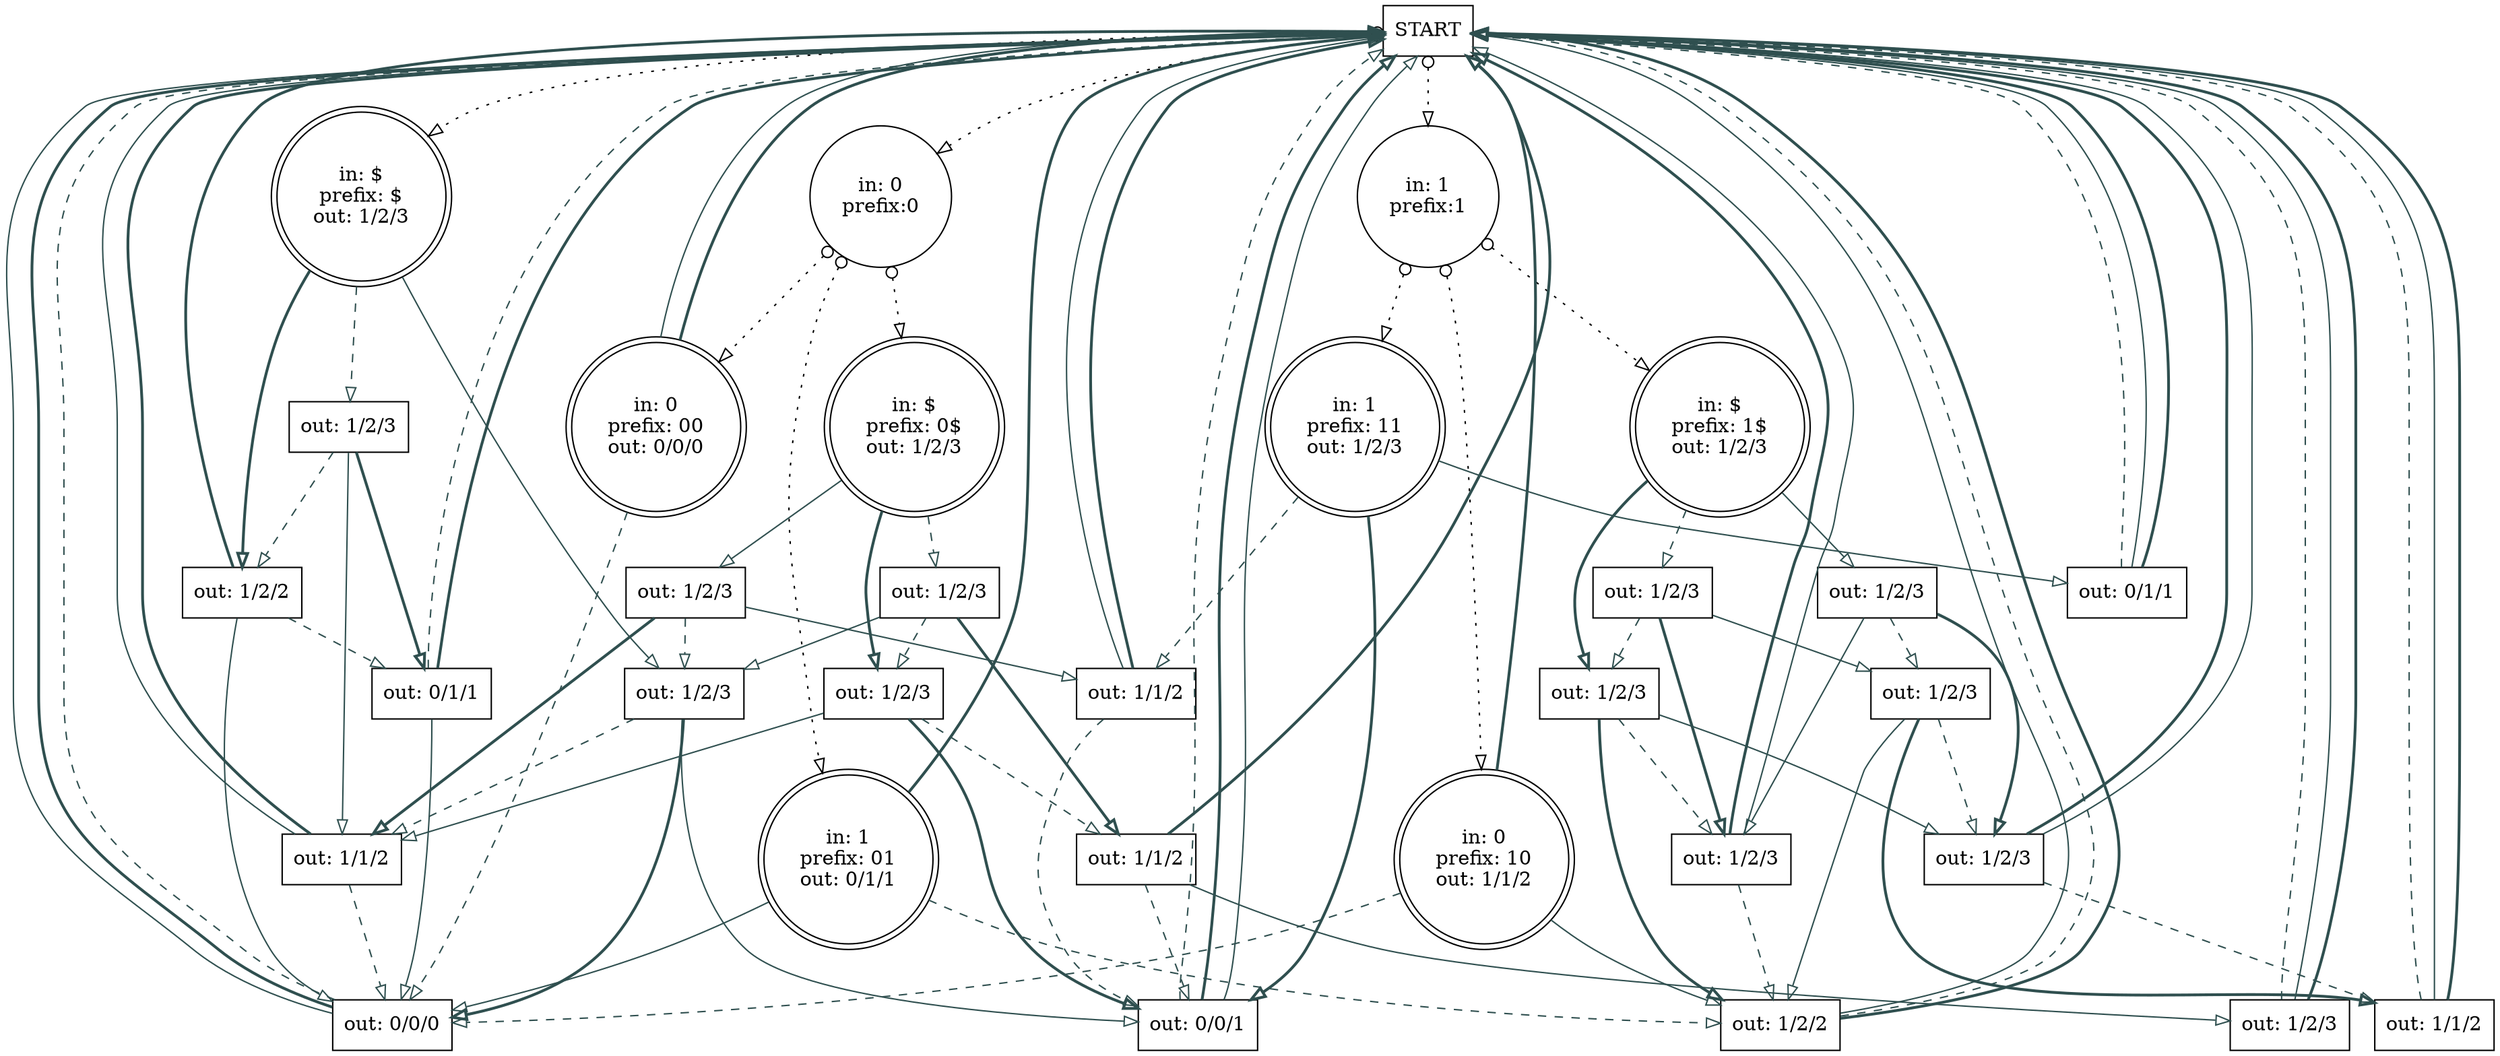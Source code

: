 digraph G {
 S [style=solid;shape=box;label="START"];
 P0 [style=solid;shape=circle;label="in: 0\nprefix:0"];
 P1 [style=solid;shape=circle;label="in: 1\nprefix:1"];
 Wx [style=solid;shape=doublecircle;label="in: $\nprefix: $\nout: 1/2/3"];
 W00 [style=solid;shape=doublecircle;label="in: 0\nprefix: 00\nout: 0/0/0"];
 W01 [style=solid;shape=doublecircle;label="in: 1\nprefix: 01\nout: 0/1/1"];
 W0x [style=solid;shape=doublecircle;label="in: $\nprefix: 0$\nout: 1/2/3"];
 W10 [style=solid;shape=doublecircle;label="in: 0\nprefix: 10\nout: 1/1/2"];
 W11 [style=solid;shape=doublecircle;label="in: 1\nprefix: 11\nout: 1/2/3"];
 W1x [style=solid;shape=doublecircle;label="in: $\nprefix: 1$\nout: 1/2/3"];
 C1 [style=solid;shape=box;label="out: 0/0/0"];
 C2 [style=solid;shape=box;label="out: 1/2/2"];
 C3 [style=solid;shape=box;label="out: 1/1/2"];
 C4 [style=solid;shape=box;label="out: 0/1/1"];
 C5 [style=solid;shape=box;label="out: 0/0/1"];
 C6 [style=solid;shape=box;label="out: 1/2/3"];
 C7 [style=solid;shape=box;label="out: 1/2/3"];
 C8 [style=solid;shape=box;label="out: 1/2/2"];
 C9 [style=solid;shape=box;label="out: 1/1/2"];
 C10 [style=solid;shape=box;label="out: 0/1/1"];
 C11 [style=solid;shape=box;label="out: 1/2/3"];
 C12 [style=solid;shape=box;label="out: 1/2/3"];
 C13 [style=solid;shape=box;label="out: 1/2/3"];
 C14 [style=solid;shape=box;label="out: 1/1/2"];
 C15 [style=solid;shape=box;label="out: 1/2/3"];
 C16 [style=solid;shape=box;label="out: 1/2/3"];
 C17 [style=solid;shape=box;label="out: 1/2/3"];
 C18 [style=solid;shape=box;label="out: 1/2/3"];
 C19 [style=solid;shape=box;label="out: 1/2/3"];
 C20 [style=solid;shape=box;label="out: 1/2/3"];
 C21 [style=solid;shape=box;label="out: 1/2/3"];
 C22 [style=solid;shape=box;label="out: 1/1/2"];
 S -> Wx [style=dotted;color=black;dir=both;arrowtail=odot;arrowhead=empty;];
 S -> P1 [style=dotted;color=black;dir=both;arrowtail=odot;arrowhead=empty;];
 S -> P0 [style=dotted;color=black;dir=both;arrowtail=odot;arrowhead=empty;];
 P0 -> W0x [style=dotted;color=black;dir=both;arrowtail=odot;arrowhead=empty;];
 P0 -> W00 [style=dotted;color=black;dir=both;arrowtail=odot;arrowhead=empty;];
 P0 -> W01 [style=dotted;color=black;dir=both;arrowtail=odot;arrowhead=empty;];
 P1 -> W1x [style=dotted;color=black;dir=both;arrowtail=odot;arrowhead=empty;];
 P1 -> W10 [style=dotted;color=black;dir=both;arrowtail=odot;arrowhead=empty;];
 P1 -> W11 [style=dotted;color=black;dir=both;arrowtail=odot;arrowhead=empty;];
 Wx -> C6 [style=dashed;color=darkslategray;arrowhead=empty;];
 Wx -> C7 [style=solid;color=darkslategray;arrowhead=empty;];
 Wx -> C8 [style=bold;color=darkslategray;arrowhead=empty;];
 W00 -> S [style=solid;color=darkslategray;arrowhead=empty;];
 W00 -> S [style=bold;color=darkslategray;arrowhead=empty;];
 W00 -> C1 [style=dashed;color=darkslategray;arrowhead=empty;];
 W01 -> C2 [style=dashed;color=darkslategray;arrowhead=empty;];
 W01 -> C1 [style=solid;color=darkslategray;arrowhead=empty;];
 W01 -> S [style=bold;color=darkslategray;arrowhead=empty;];
 W0x -> C11 [style=dashed;color=darkslategray;arrowhead=empty;];
 W0x -> C12 [style=solid;color=darkslategray;arrowhead=empty;];
 W0x -> C13 [style=bold;color=darkslategray;arrowhead=empty;];
 W10 -> S [style=bold;color=darkslategray;arrowhead=empty;];
 W10 -> C2 [style=solid;color=darkslategray;arrowhead=empty;];
 W10 -> C1 [style=dashed;color=darkslategray;arrowhead=empty;];
 W11 -> C5 [style=bold;color=darkslategray;arrowhead=empty;];
 W11 -> C3 [style=dashed;color=darkslategray;arrowhead=empty;];
 W11 -> C4 [style=solid;color=darkslategray;arrowhead=empty;];
 W1x -> C16 [style=dashed;color=darkslategray;arrowhead=empty;];
 W1x -> C17 [style=solid;color=darkslategray;arrowhead=empty;];
 W1x -> C18 [style=bold;color=darkslategray;arrowhead=empty;];
 C1 -> S [style=solid;color=darkslategray;arrowhead=empty;];
 C1 -> S [style=bold;color=darkslategray;arrowhead=empty;];
 C1 -> S [style=dashed;color=darkslategray;arrowhead=empty;];
 C2 -> S [style=solid;color=darkslategray;arrowhead=empty;];
 C2 -> S [style=dashed;color=darkslategray;arrowhead=empty;];
 C2 -> S [style=bold;color=darkslategray;arrowhead=empty;];
 C3 -> S [style=solid;color=darkslategray;arrowhead=empty;];
 C3 -> S [style=bold;color=darkslategray;arrowhead=empty;];
 C3 -> C5 [style=dashed;color=darkslategray;arrowhead=empty;];
 C4 -> S [style=dashed;color=darkslategray;arrowhead=empty;];
 C4 -> S [style=solid;color=darkslategray;arrowhead=empty;];
 C4 -> S [style=bold;color=darkslategray;arrowhead=empty;];
 C5 -> S [style=dashed;color=darkslategray;arrowhead=empty;];
 C5 -> S [style=bold;color=darkslategray;arrowhead=empty;];
 C5 -> S [style=solid;color=darkslategray;arrowhead=empty;];
 C6 -> C10 [style=bold;color=darkslategray;arrowhead=empty;];
 C6 -> C9 [style=solid;color=darkslategray;arrowhead=empty;];
 C6 -> C8 [style=dashed;color=darkslategray;arrowhead=empty;];
 C7 -> C1 [style=bold;color=darkslategray;arrowhead=empty;];
 C7 -> C5 [style=solid;color=darkslategray;arrowhead=empty;];
 C7 -> C9 [style=dashed;color=darkslategray;arrowhead=empty;];
 C8 -> S [style=bold;color=darkslategray;arrowhead=empty;];
 C8 -> C1 [style=solid;color=darkslategray;arrowhead=empty;];
 C8 -> C10 [style=dashed;color=darkslategray;arrowhead=empty;];
 C9 -> S [style=solid;color=darkslategray;arrowhead=empty;];
 C9 -> S [style=bold;color=darkslategray;arrowhead=empty;];
 C9 -> C1 [style=dashed;color=darkslategray;arrowhead=empty;];
 C10 -> C1 [style=solid;color=darkslategray;arrowhead=empty;];
 C10 -> S [style=dashed;color=darkslategray;arrowhead=empty;];
 C10 -> S [style=bold;color=darkslategray;arrowhead=empty;];
 C11 -> C7 [style=solid;color=darkslategray;arrowhead=empty;];
 C11 -> C13 [style=dashed;color=darkslategray;arrowhead=empty;];
 C11 -> C14 [style=bold;color=darkslategray;arrowhead=empty;];
 C12 -> C9 [style=bold;color=darkslategray;arrowhead=empty;];
 C12 -> C3 [style=solid;color=darkslategray;arrowhead=empty;];
 C12 -> C7 [style=dashed;color=darkslategray;arrowhead=empty;];
 C13 -> C14 [style=dashed;color=darkslategray;arrowhead=empty;];
 C13 -> C9 [style=solid;color=darkslategray;arrowhead=empty;];
 C13 -> C5 [style=bold;color=darkslategray;arrowhead=empty;];
 C14 -> C5 [style=dashed;color=darkslategray;arrowhead=empty;];
 C14 -> C15 [style=solid;color=darkslategray;arrowhead=empty;];
 C14 -> S [style=bold;color=darkslategray;arrowhead=empty;];
 C15 -> S [style=dashed;color=darkslategray;arrowhead=empty;];
 C15 -> S [style=solid;color=darkslategray;arrowhead=empty;];
 C15 -> S [style=bold;color=darkslategray;arrowhead=empty;];
 C16 -> C20 [style=bold;color=darkslategray;arrowhead=empty;];
 C16 -> C19 [style=solid;color=darkslategray;arrowhead=empty;];
 C16 -> C18 [style=dashed;color=darkslategray;arrowhead=empty;];
 C17 -> C19 [style=dashed;color=darkslategray;arrowhead=empty;];
 C17 -> C20 [style=solid;color=darkslategray;arrowhead=empty;];
 C17 -> C21 [style=bold;color=darkslategray;arrowhead=empty;];
 C18 -> C20 [style=dashed;color=darkslategray;arrowhead=empty;];
 C18 -> C21 [style=solid;color=darkslategray;arrowhead=empty;];
 C18 -> C2 [style=bold;color=darkslategray;arrowhead=empty;];
 C19 -> C22 [style=bold;color=darkslategray;arrowhead=empty;];
 C19 -> C21 [style=dashed;color=darkslategray;arrowhead=empty;];
 C19 -> C2 [style=solid;color=darkslategray;arrowhead=empty;];
 C20 -> S [style=bold;color=darkslategray;arrowhead=empty;];
 C20 -> C2 [style=dashed;color=darkslategray;arrowhead=empty;];
 C20 -> S [style=solid;color=darkslategray;arrowhead=empty;];
 C21 -> S [style=bold;color=darkslategray;arrowhead=empty;];
 C21 -> C22 [style=dashed;color=darkslategray;arrowhead=empty;];
 C21 -> S [style=solid;color=darkslategray;arrowhead=empty;];
 C22 -> S [style=dashed;color=darkslategray;arrowhead=empty;];
 C22 -> S [style=solid;color=darkslategray;arrowhead=empty;];
 C22 -> S [style=bold;color=darkslategray;arrowhead=empty;];
}
